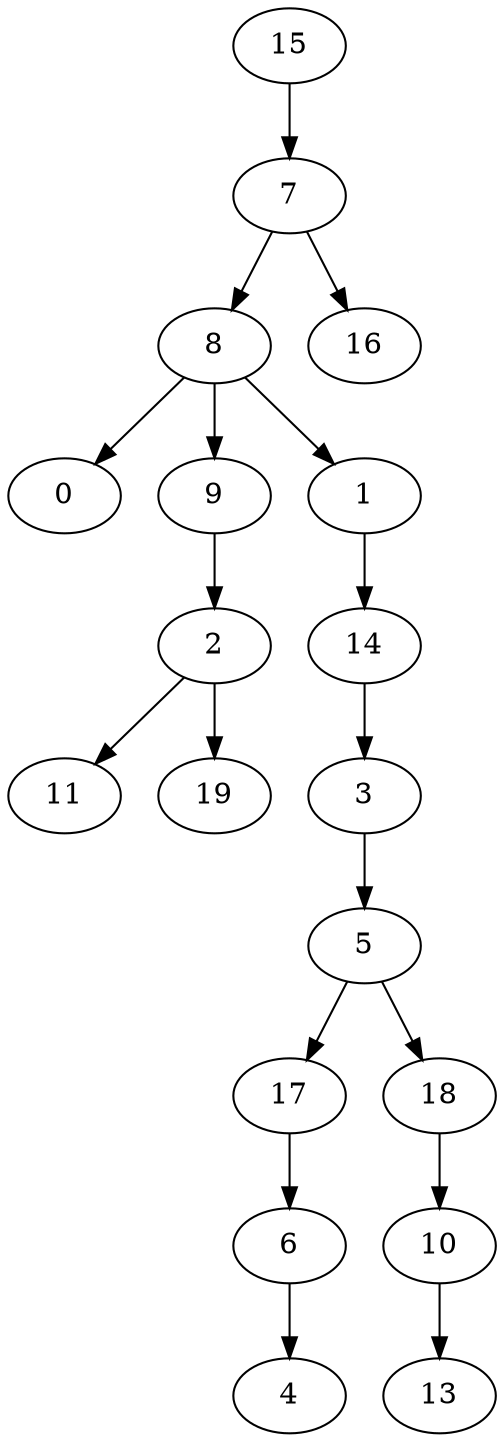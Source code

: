 digraph arbol {15 -> 7[Label=4];
7 -> 8[Label=4];
8 -> 0[Label=1];
2 -> 11[Label=2];
2 -> 19[Label=2];
3 -> 5[Label=8];
5 -> 17[Label=4];
5 -> 18[Label=2];
6 -> 4[Label=5];
7 -> 16[Label=7];
8 -> 9[Label=1];
1 -> 14[Label=2];
8 -> 1[Label=3];
9 -> 2[Label=2];
10 -> 13[Label=6];
14 -> 3[Label=4];
17 -> 6[Label=4];
18 -> 10[Label=2];
}